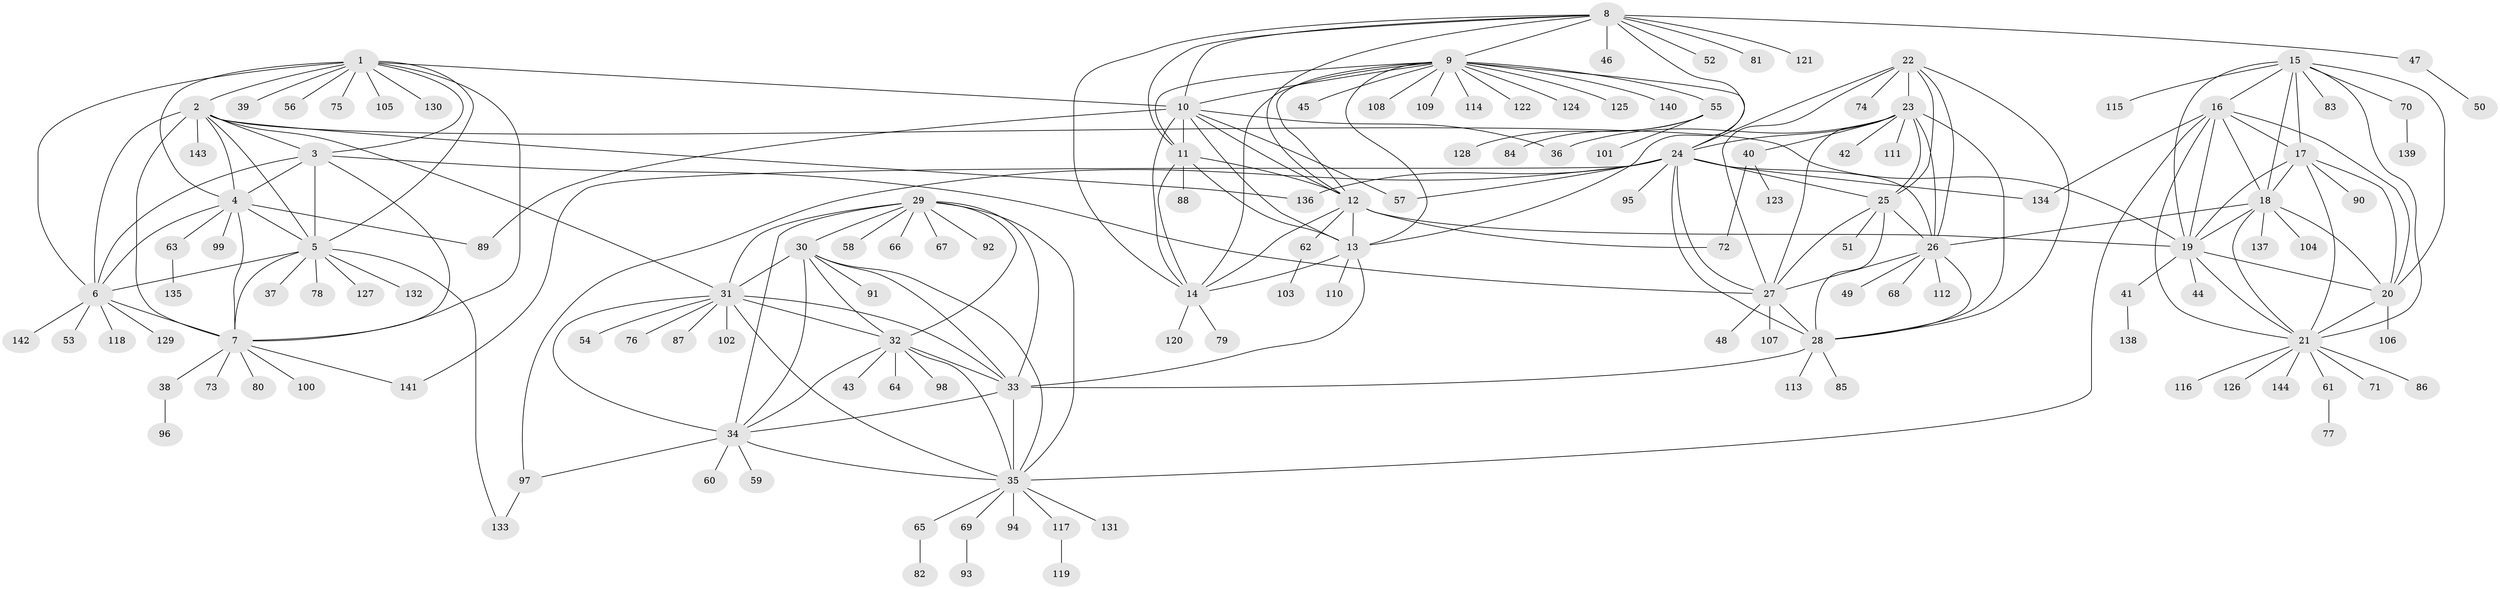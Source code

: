 // Generated by graph-tools (version 1.1) at 2025/37/03/09/25 02:37:31]
// undirected, 144 vertices, 233 edges
graph export_dot {
graph [start="1"]
  node [color=gray90,style=filled];
  1;
  2;
  3;
  4;
  5;
  6;
  7;
  8;
  9;
  10;
  11;
  12;
  13;
  14;
  15;
  16;
  17;
  18;
  19;
  20;
  21;
  22;
  23;
  24;
  25;
  26;
  27;
  28;
  29;
  30;
  31;
  32;
  33;
  34;
  35;
  36;
  37;
  38;
  39;
  40;
  41;
  42;
  43;
  44;
  45;
  46;
  47;
  48;
  49;
  50;
  51;
  52;
  53;
  54;
  55;
  56;
  57;
  58;
  59;
  60;
  61;
  62;
  63;
  64;
  65;
  66;
  67;
  68;
  69;
  70;
  71;
  72;
  73;
  74;
  75;
  76;
  77;
  78;
  79;
  80;
  81;
  82;
  83;
  84;
  85;
  86;
  87;
  88;
  89;
  90;
  91;
  92;
  93;
  94;
  95;
  96;
  97;
  98;
  99;
  100;
  101;
  102;
  103;
  104;
  105;
  106;
  107;
  108;
  109;
  110;
  111;
  112;
  113;
  114;
  115;
  116;
  117;
  118;
  119;
  120;
  121;
  122;
  123;
  124;
  125;
  126;
  127;
  128;
  129;
  130;
  131;
  132;
  133;
  134;
  135;
  136;
  137;
  138;
  139;
  140;
  141;
  142;
  143;
  144;
  1 -- 2;
  1 -- 3;
  1 -- 4;
  1 -- 5;
  1 -- 6;
  1 -- 7;
  1 -- 10;
  1 -- 39;
  1 -- 56;
  1 -- 75;
  1 -- 105;
  1 -- 130;
  2 -- 3;
  2 -- 4;
  2 -- 5;
  2 -- 6;
  2 -- 7;
  2 -- 19;
  2 -- 31;
  2 -- 136;
  2 -- 143;
  3 -- 4;
  3 -- 5;
  3 -- 6;
  3 -- 7;
  3 -- 27;
  4 -- 5;
  4 -- 6;
  4 -- 7;
  4 -- 63;
  4 -- 89;
  4 -- 99;
  5 -- 6;
  5 -- 7;
  5 -- 37;
  5 -- 78;
  5 -- 127;
  5 -- 132;
  5 -- 133;
  6 -- 7;
  6 -- 53;
  6 -- 118;
  6 -- 129;
  6 -- 142;
  7 -- 38;
  7 -- 73;
  7 -- 80;
  7 -- 100;
  7 -- 141;
  8 -- 9;
  8 -- 10;
  8 -- 11;
  8 -- 12;
  8 -- 13;
  8 -- 14;
  8 -- 46;
  8 -- 47;
  8 -- 52;
  8 -- 81;
  8 -- 121;
  9 -- 10;
  9 -- 11;
  9 -- 12;
  9 -- 13;
  9 -- 14;
  9 -- 24;
  9 -- 45;
  9 -- 55;
  9 -- 108;
  9 -- 109;
  9 -- 114;
  9 -- 122;
  9 -- 124;
  9 -- 125;
  9 -- 140;
  10 -- 11;
  10 -- 12;
  10 -- 13;
  10 -- 14;
  10 -- 36;
  10 -- 57;
  10 -- 89;
  11 -- 12;
  11 -- 13;
  11 -- 14;
  11 -- 88;
  12 -- 13;
  12 -- 14;
  12 -- 19;
  12 -- 62;
  12 -- 72;
  13 -- 14;
  13 -- 33;
  13 -- 110;
  14 -- 79;
  14 -- 120;
  15 -- 16;
  15 -- 17;
  15 -- 18;
  15 -- 19;
  15 -- 20;
  15 -- 21;
  15 -- 70;
  15 -- 83;
  15 -- 115;
  16 -- 17;
  16 -- 18;
  16 -- 19;
  16 -- 20;
  16 -- 21;
  16 -- 35;
  16 -- 134;
  17 -- 18;
  17 -- 19;
  17 -- 20;
  17 -- 21;
  17 -- 90;
  18 -- 19;
  18 -- 20;
  18 -- 21;
  18 -- 26;
  18 -- 104;
  18 -- 137;
  19 -- 20;
  19 -- 21;
  19 -- 41;
  19 -- 44;
  20 -- 21;
  20 -- 106;
  21 -- 61;
  21 -- 71;
  21 -- 86;
  21 -- 116;
  21 -- 126;
  21 -- 144;
  22 -- 23;
  22 -- 24;
  22 -- 25;
  22 -- 26;
  22 -- 27;
  22 -- 28;
  22 -- 74;
  23 -- 24;
  23 -- 25;
  23 -- 26;
  23 -- 27;
  23 -- 28;
  23 -- 36;
  23 -- 40;
  23 -- 42;
  23 -- 111;
  24 -- 25;
  24 -- 26;
  24 -- 27;
  24 -- 28;
  24 -- 57;
  24 -- 95;
  24 -- 97;
  24 -- 134;
  24 -- 136;
  24 -- 141;
  25 -- 26;
  25 -- 27;
  25 -- 28;
  25 -- 51;
  26 -- 27;
  26 -- 28;
  26 -- 49;
  26 -- 68;
  26 -- 112;
  27 -- 28;
  27 -- 48;
  27 -- 107;
  28 -- 33;
  28 -- 85;
  28 -- 113;
  29 -- 30;
  29 -- 31;
  29 -- 32;
  29 -- 33;
  29 -- 34;
  29 -- 35;
  29 -- 58;
  29 -- 66;
  29 -- 67;
  29 -- 92;
  30 -- 31;
  30 -- 32;
  30 -- 33;
  30 -- 34;
  30 -- 35;
  30 -- 91;
  31 -- 32;
  31 -- 33;
  31 -- 34;
  31 -- 35;
  31 -- 54;
  31 -- 76;
  31 -- 87;
  31 -- 102;
  32 -- 33;
  32 -- 34;
  32 -- 35;
  32 -- 43;
  32 -- 64;
  32 -- 98;
  33 -- 34;
  33 -- 35;
  34 -- 35;
  34 -- 59;
  34 -- 60;
  34 -- 97;
  35 -- 65;
  35 -- 69;
  35 -- 94;
  35 -- 117;
  35 -- 131;
  38 -- 96;
  40 -- 72;
  40 -- 123;
  41 -- 138;
  47 -- 50;
  55 -- 84;
  55 -- 101;
  55 -- 128;
  61 -- 77;
  62 -- 103;
  63 -- 135;
  65 -- 82;
  69 -- 93;
  70 -- 139;
  97 -- 133;
  117 -- 119;
}
